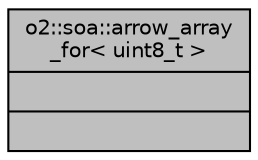 digraph "o2::soa::arrow_array_for&lt; uint8_t &gt;"
{
 // INTERACTIVE_SVG=YES
  bgcolor="transparent";
  edge [fontname="Helvetica",fontsize="10",labelfontname="Helvetica",labelfontsize="10"];
  node [fontname="Helvetica",fontsize="10",shape=record];
  Node1 [label="{o2::soa::arrow_array\l_for\< uint8_t \>\n||}",height=0.2,width=0.4,color="black", fillcolor="grey75", style="filled", fontcolor="black"];
}
